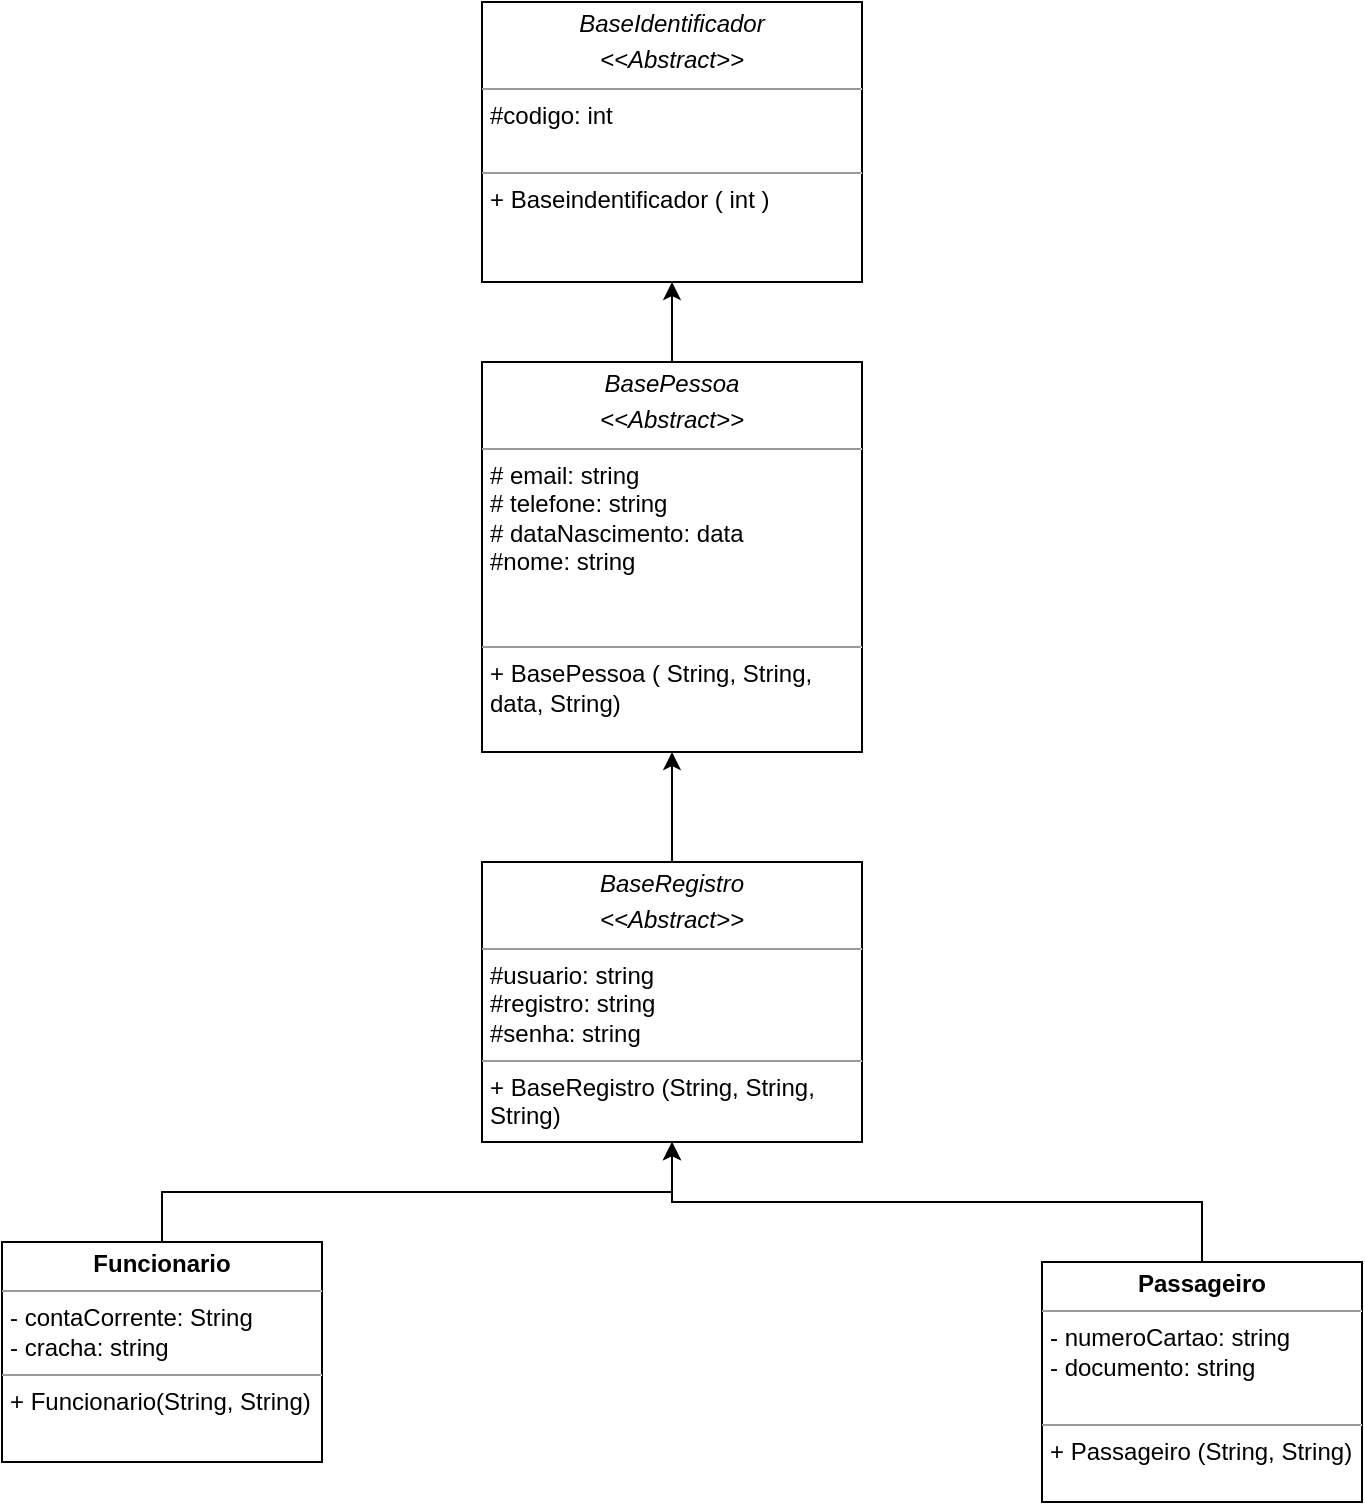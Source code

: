 <mxfile version="21.6.9" type="github">
  <diagram name="Página-1" id="zmOcuFCKFdtQXOstAFP3">
    <mxGraphModel dx="1520" dy="840" grid="1" gridSize="10" guides="1" tooltips="1" connect="1" arrows="1" fold="1" page="1" pageScale="1" pageWidth="827" pageHeight="1169" math="0" shadow="0">
      <root>
        <mxCell id="0" />
        <mxCell id="1" parent="0" />
        <mxCell id="x4x3qKR0yPcwsE7cN1WR-19" style="edgeStyle=orthogonalEdgeStyle;rounded=0;orthogonalLoop=1;jettySize=auto;html=1;exitX=0.5;exitY=0;exitDx=0;exitDy=0;" edge="1" parent="1" source="x4x3qKR0yPcwsE7cN1WR-4" target="x4x3qKR0yPcwsE7cN1WR-9">
          <mxGeometry relative="1" as="geometry" />
        </mxCell>
        <mxCell id="x4x3qKR0yPcwsE7cN1WR-4" value="&lt;p style=&quot;margin:0px;margin-top:4px;text-align:center;&quot;&gt;&lt;i&gt;BasePessoa&lt;/i&gt;&lt;/p&gt;&lt;p style=&quot;margin:0px;margin-top:4px;text-align:center;&quot;&gt;&lt;i&gt;&amp;lt;&amp;lt;Abstract&amp;gt;&amp;gt;&lt;/i&gt;&lt;/p&gt;&lt;hr size=&quot;1&quot;&gt;&lt;p style=&quot;margin:0px;margin-left:4px;&quot;&gt;# email: string&lt;br&gt;&lt;/p&gt;&lt;p style=&quot;margin:0px;margin-left:4px;&quot;&gt;# telefone: string&lt;/p&gt;&lt;p style=&quot;margin:0px;margin-left:4px;&quot;&gt;# dataNascimento: data&lt;/p&gt;&lt;p style=&quot;margin:0px;margin-left:4px;&quot;&gt;#nome: string&lt;br&gt;&lt;/p&gt;&lt;p style=&quot;margin:0px;margin-left:4px;&quot;&gt;&lt;br&gt;&lt;/p&gt;&lt;p style=&quot;margin:0px;margin-left:4px;&quot;&gt;&lt;br&gt;&lt;/p&gt;&lt;hr size=&quot;1&quot;&gt;&lt;p style=&quot;margin:0px;margin-left:4px;&quot;&gt;+ BasePessoa ( String, String, data, String)&lt;br&gt;&lt;/p&gt;" style="verticalAlign=top;align=left;overflow=fill;fontSize=12;fontFamily=Helvetica;html=1;whiteSpace=wrap;" vertex="1" parent="1">
          <mxGeometry x="340" y="190" width="190" height="195" as="geometry" />
        </mxCell>
        <mxCell id="x4x3qKR0yPcwsE7cN1WR-17" style="edgeStyle=orthogonalEdgeStyle;rounded=0;orthogonalLoop=1;jettySize=auto;html=1;exitX=0.5;exitY=0;exitDx=0;exitDy=0;entryX=0.5;entryY=1;entryDx=0;entryDy=0;" edge="1" parent="1" source="x4x3qKR0yPcwsE7cN1WR-5" target="x4x3qKR0yPcwsE7cN1WR-10">
          <mxGeometry relative="1" as="geometry" />
        </mxCell>
        <mxCell id="x4x3qKR0yPcwsE7cN1WR-5" value="&lt;p style=&quot;margin:0px;margin-top:4px;text-align:center;&quot;&gt;&lt;b&gt;Passageiro&lt;/b&gt;&lt;/p&gt;&lt;hr size=&quot;1&quot;&gt;&lt;p style=&quot;margin:0px;margin-left:4px;&quot;&gt;- numeroCartao: string&lt;/p&gt;&lt;p style=&quot;margin:0px;margin-left:4px;&quot;&gt;- documento: string&lt;/p&gt;&lt;p style=&quot;margin:0px;margin-left:4px;&quot;&gt;&lt;br&gt;&lt;/p&gt;&lt;hr size=&quot;1&quot;&gt;&lt;p style=&quot;margin:0px;margin-left:4px;&quot;&gt;+ Passageiro (String, String)&lt;/p&gt;" style="verticalAlign=top;align=left;overflow=fill;fontSize=12;fontFamily=Helvetica;html=1;whiteSpace=wrap;" vertex="1" parent="1">
          <mxGeometry x="620" y="640" width="160" height="120" as="geometry" />
        </mxCell>
        <mxCell id="x4x3qKR0yPcwsE7cN1WR-16" style="edgeStyle=orthogonalEdgeStyle;rounded=0;orthogonalLoop=1;jettySize=auto;html=1;exitX=0.5;exitY=0;exitDx=0;exitDy=0;entryX=0.5;entryY=1;entryDx=0;entryDy=0;" edge="1" parent="1" source="x4x3qKR0yPcwsE7cN1WR-6" target="x4x3qKR0yPcwsE7cN1WR-10">
          <mxGeometry relative="1" as="geometry" />
        </mxCell>
        <mxCell id="x4x3qKR0yPcwsE7cN1WR-6" value="&lt;p style=&quot;margin:0px;margin-top:4px;text-align:center;&quot;&gt;&lt;b&gt;Funcionario&lt;/b&gt;&lt;/p&gt;&lt;hr size=&quot;1&quot;&gt;&lt;p style=&quot;margin:0px;margin-left:4px;&quot;&gt;- contaCorrente: String&lt;/p&gt;&lt;p style=&quot;margin:0px;margin-left:4px;&quot;&gt;- cracha: string&lt;/p&gt;&lt;hr size=&quot;1&quot;&gt;&lt;p style=&quot;margin:0px;margin-left:4px;&quot;&gt;+ Funcionario(String, String)&lt;/p&gt;" style="verticalAlign=top;align=left;overflow=fill;fontSize=12;fontFamily=Helvetica;html=1;whiteSpace=wrap;" vertex="1" parent="1">
          <mxGeometry x="100" y="630" width="160" height="110" as="geometry" />
        </mxCell>
        <mxCell id="x4x3qKR0yPcwsE7cN1WR-9" value="&lt;p style=&quot;margin:0px;margin-top:4px;text-align:center;&quot;&gt;&lt;i&gt;BaseIdentificador&lt;/i&gt;&lt;/p&gt;&lt;p style=&quot;margin:0px;margin-top:4px;text-align:center;&quot;&gt;&lt;i&gt;&amp;lt;&amp;lt;Abstract&amp;gt;&amp;gt;&lt;/i&gt;&lt;br&gt;&lt;/p&gt;&lt;hr size=&quot;1&quot;&gt;&lt;p style=&quot;margin:0px;margin-left:4px;&quot;&gt;#codigo: int&lt;br&gt;&lt;br&gt;&lt;/p&gt;&lt;hr size=&quot;1&quot;&gt;&lt;p style=&quot;margin:0px;margin-left:4px;&quot;&gt;+ Baseindentificador ( int )&lt;br&gt;&lt;br&gt;&lt;/p&gt;" style="verticalAlign=top;align=left;overflow=fill;fontSize=12;fontFamily=Helvetica;html=1;whiteSpace=wrap;" vertex="1" parent="1">
          <mxGeometry x="340" y="10" width="190" height="140" as="geometry" />
        </mxCell>
        <mxCell id="x4x3qKR0yPcwsE7cN1WR-18" style="edgeStyle=orthogonalEdgeStyle;rounded=0;orthogonalLoop=1;jettySize=auto;html=1;exitX=0.5;exitY=0;exitDx=0;exitDy=0;entryX=0.5;entryY=1;entryDx=0;entryDy=0;" edge="1" parent="1" source="x4x3qKR0yPcwsE7cN1WR-10" target="x4x3qKR0yPcwsE7cN1WR-4">
          <mxGeometry relative="1" as="geometry" />
        </mxCell>
        <mxCell id="x4x3qKR0yPcwsE7cN1WR-10" value="&lt;p style=&quot;margin:0px;margin-top:4px;text-align:center;&quot;&gt;&lt;i&gt;BaseRegistro&lt;/i&gt;&lt;/p&gt;&lt;p style=&quot;margin:0px;margin-top:4px;text-align:center;&quot;&gt;&lt;i&gt;&amp;lt;&amp;lt;Abstract&amp;gt;&amp;gt;&lt;/i&gt;&lt;/p&gt;&lt;hr size=&quot;1&quot;&gt;&lt;p style=&quot;margin:0px;margin-left:4px;&quot;&gt;#usuario: string&lt;/p&gt;&lt;p style=&quot;margin:0px;margin-left:4px;&quot;&gt;#registro: string&lt;/p&gt;&lt;p style=&quot;margin:0px;margin-left:4px;&quot;&gt;#senha: string&lt;/p&gt;&lt;hr size=&quot;1&quot;&gt;&lt;p style=&quot;margin:0px;margin-left:4px;&quot;&gt;+ BaseRegistro (String, String, String)&lt;br&gt;&lt;/p&gt;" style="verticalAlign=top;align=left;overflow=fill;fontSize=12;fontFamily=Helvetica;html=1;whiteSpace=wrap;" vertex="1" parent="1">
          <mxGeometry x="340" y="440" width="190" height="140" as="geometry" />
        </mxCell>
      </root>
    </mxGraphModel>
  </diagram>
</mxfile>
